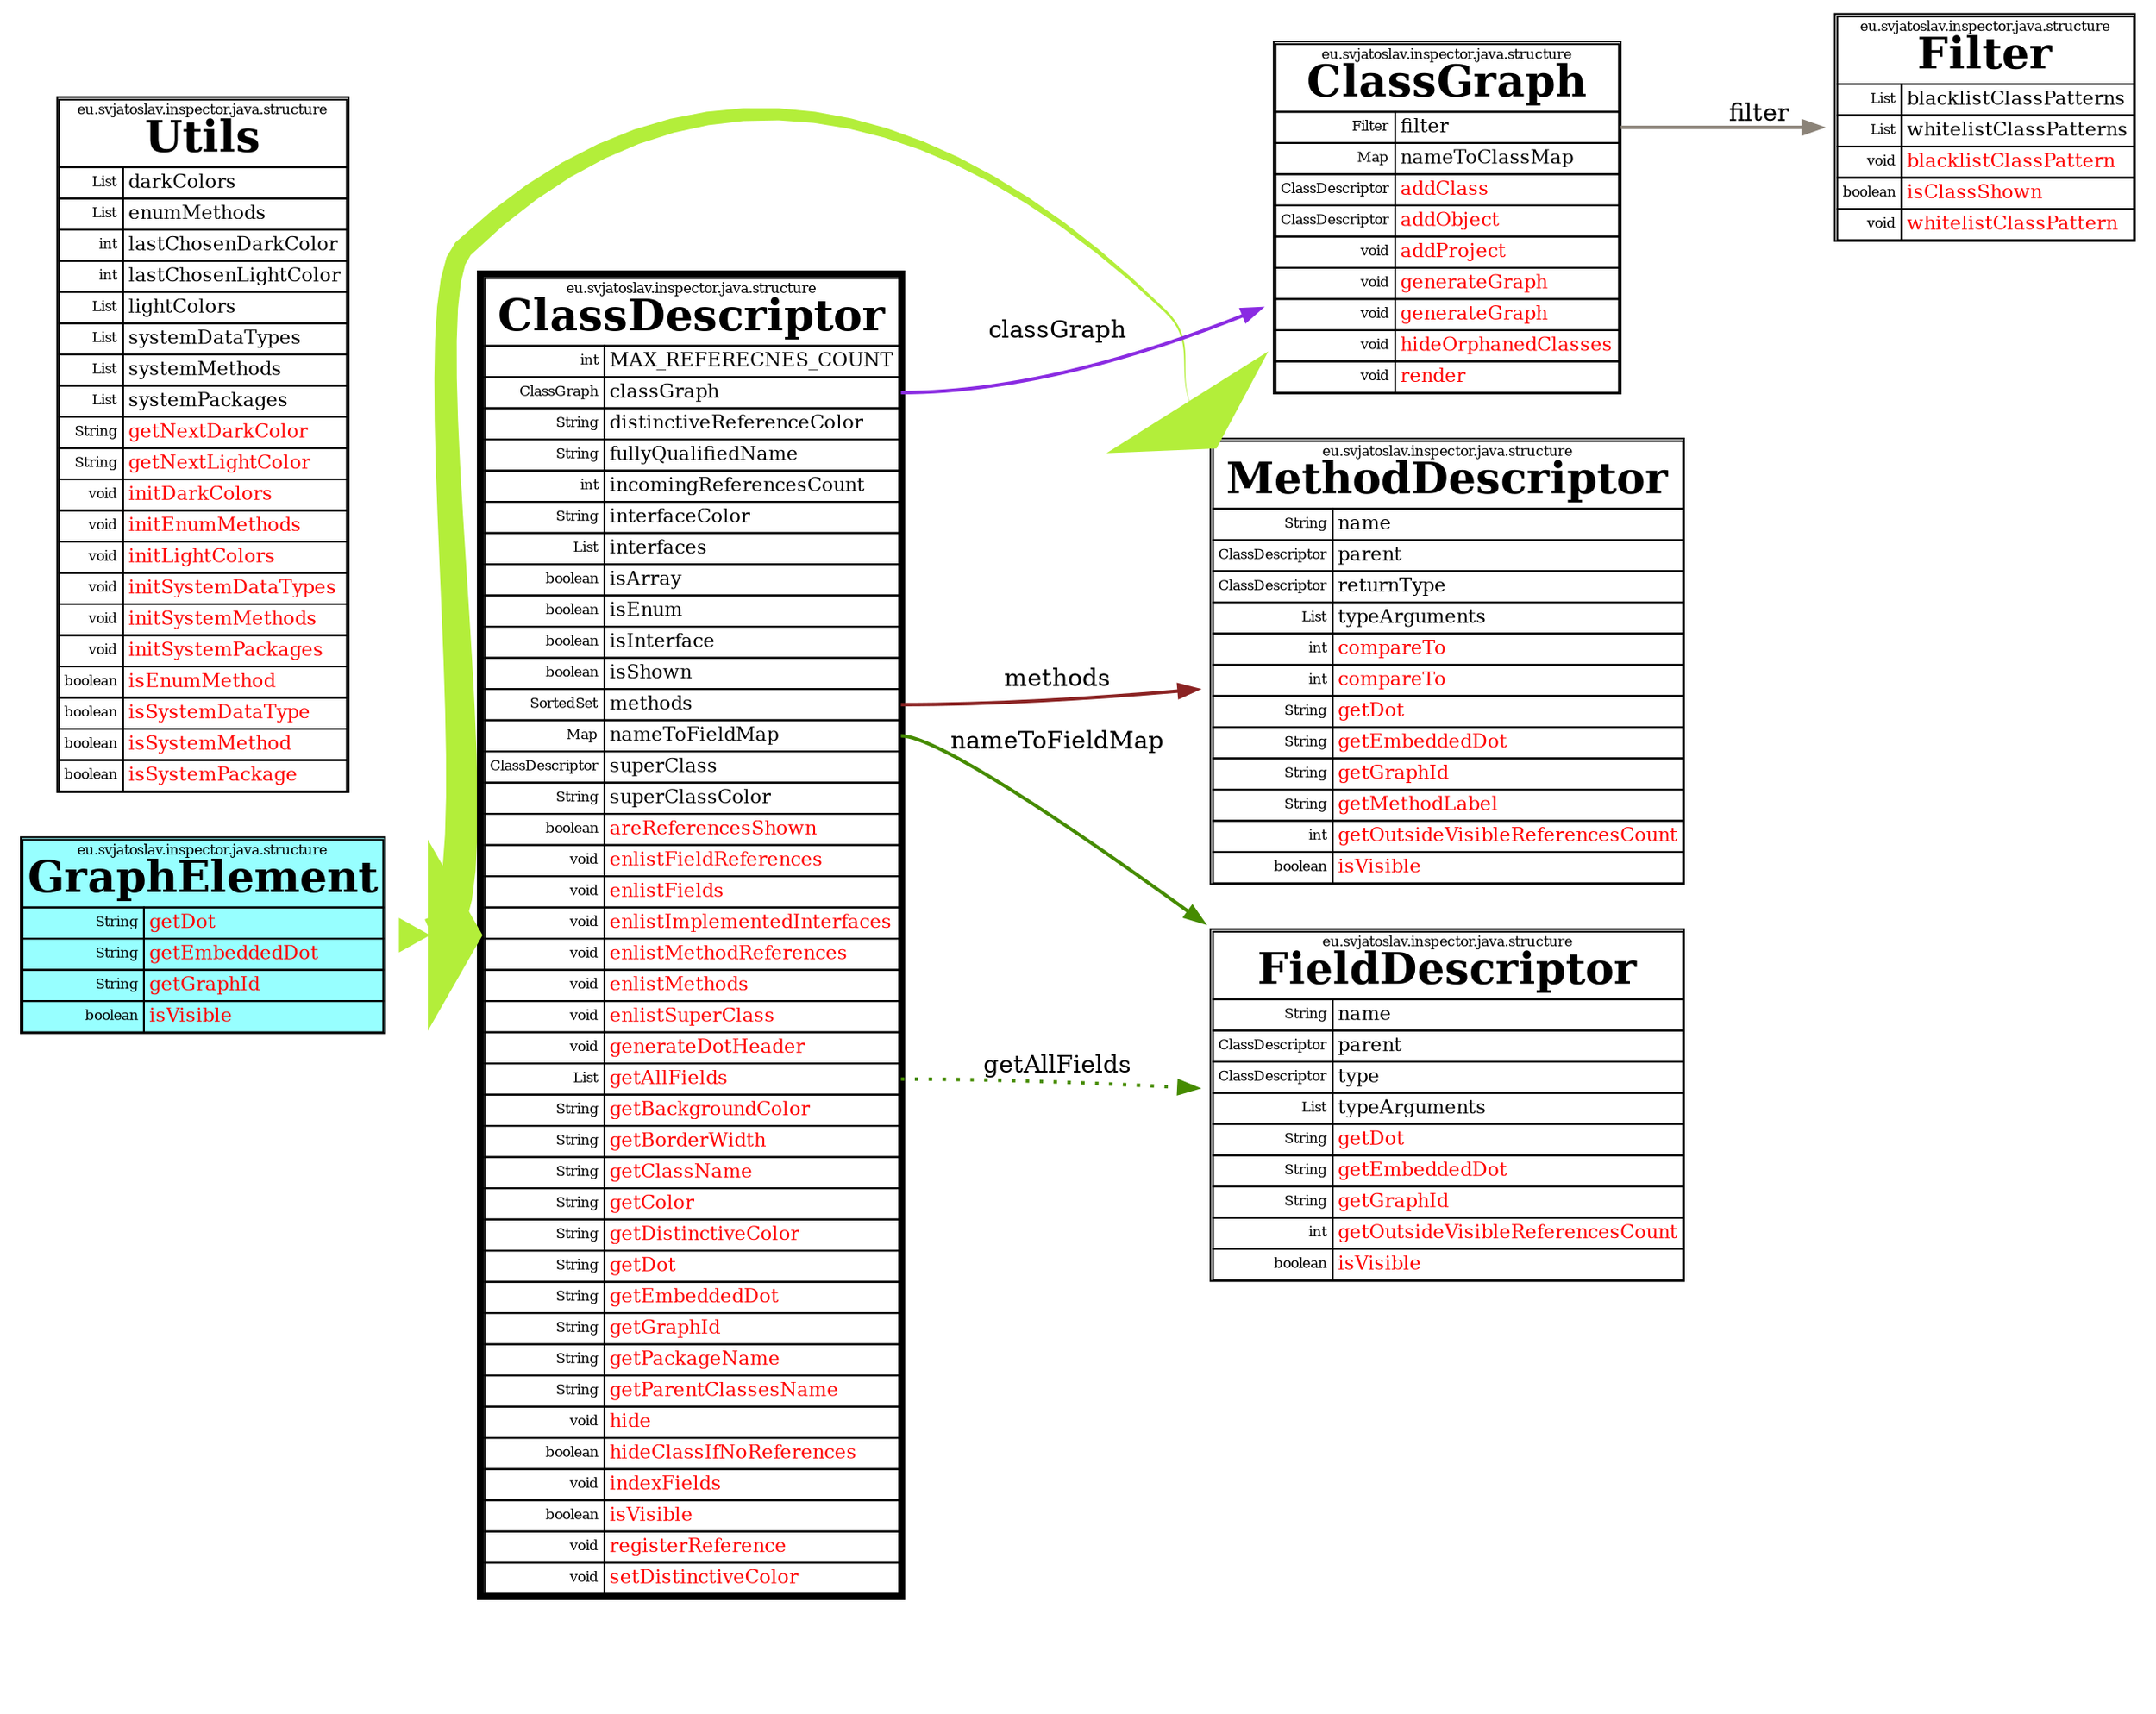 digraph Java {
graph [rankdir=LR, overlap = false, concentrate=true];

// Class: eu.svjatoslav.inspector.java.structure.Filter
    class_eu_svjatoslav_inspector_java_structure_Filter[label=<<TABLE  BORDER="1" CELLBORDER="1" CELLSPACING="0">

    // class descriptor header
    <TR><TD colspan="2" PORT="f0"><FONT POINT-SIZE="8.0" >eu.svjatoslav.inspector.java.structure</FONT><br/><FONT POINT-SIZE="25.0"><B>Filter</B></FONT></TD></TR>

    // fields:
        // blacklistClassPatterns
        <TR><td ALIGN="right"><FONT POINT-SIZE="8.0">List</FONT></td><TD PORT="blacklistClassPatterns" ALIGN="left"><FONT POINT-SIZE="11.0">blacklistClassPatterns</FONT></TD></TR>
        // whitelistClassPatterns
        <TR><td ALIGN="right"><FONT POINT-SIZE="8.0">List</FONT></td><TD PORT="whitelistClassPatterns" ALIGN="left"><FONT POINT-SIZE="11.0">whitelistClassPatterns</FONT></TD></TR>

    // methods:
        // blacklistClassPattern
        <TR><td ALIGN="right"><FONT POINT-SIZE="8.0">void</FONT></td><TD PORT="blacklistClassPattern" ALIGN="left"><FONT COLOR ="red" POINT-SIZE="11.0">blacklistClassPattern</FONT></TD></TR>
        // isClassShown
        <TR><td ALIGN="right"><FONT POINT-SIZE="8.0">boolean</FONT></td><TD PORT="isClassShown" ALIGN="left"><FONT COLOR ="red" POINT-SIZE="11.0">isClassShown</FONT></TD></TR>
        // whitelistClassPattern
        <TR><td ALIGN="right"><FONT POINT-SIZE="8.0">void</FONT></td><TD PORT="whitelistClassPattern" ALIGN="left"><FONT COLOR ="red" POINT-SIZE="11.0">whitelistClassPattern</FONT></TD></TR>
    </TABLE>>, shape="none"];

    // field references to other classes

    // method references to other classes

// Class: eu.svjatoslav.inspector.java.structure.FieldDescriptor
    class_eu_svjatoslav_inspector_java_structure_FieldDescriptor[label=<<TABLE  BORDER="1" CELLBORDER="1" CELLSPACING="0">

    // class descriptor header
    <TR><TD colspan="2" PORT="f0"><FONT POINT-SIZE="8.0" >eu.svjatoslav.inspector.java.structure</FONT><br/><FONT POINT-SIZE="25.0"><B>FieldDescriptor</B></FONT></TD></TR>

    // fields:
        // name
        <TR><td ALIGN="right"><FONT POINT-SIZE="8.0">String</FONT></td><TD PORT="name" ALIGN="left"><FONT POINT-SIZE="11.0">name</FONT></TD></TR>
        // parent
        <TR><td ALIGN="right"><FONT POINT-SIZE="8.0">ClassDescriptor</FONT></td><TD PORT="parent" ALIGN="left"><FONT POINT-SIZE="11.0">parent</FONT></TD></TR>
        // type
        <TR><td ALIGN="right"><FONT POINT-SIZE="8.0">ClassDescriptor</FONT></td><TD PORT="type" ALIGN="left"><FONT POINT-SIZE="11.0">type</FONT></TD></TR>
        // typeArguments
        <TR><td ALIGN="right"><FONT POINT-SIZE="8.0">List</FONT></td><TD PORT="typeArguments" ALIGN="left"><FONT POINT-SIZE="11.0">typeArguments</FONT></TD></TR>

    // methods:
        // getDot
        <TR><td ALIGN="right"><FONT POINT-SIZE="8.0">String</FONT></td><TD PORT="getDot" ALIGN="left"><FONT COLOR ="red" POINT-SIZE="11.0">getDot</FONT></TD></TR>
        // getEmbeddedDot
        <TR><td ALIGN="right"><FONT POINT-SIZE="8.0">String</FONT></td><TD PORT="getEmbeddedDot" ALIGN="left"><FONT COLOR ="red" POINT-SIZE="11.0">getEmbeddedDot</FONT></TD></TR>
        // getGraphId
        <TR><td ALIGN="right"><FONT POINT-SIZE="8.0">String</FONT></td><TD PORT="getGraphId" ALIGN="left"><FONT COLOR ="red" POINT-SIZE="11.0">getGraphId</FONT></TD></TR>
        // getOutsideVisibleReferencesCount
        <TR><td ALIGN="right"><FONT POINT-SIZE="8.0">int</FONT></td><TD PORT="getOutsideVisibleReferencesCount" ALIGN="left"><FONT COLOR ="red" POINT-SIZE="11.0">getOutsideVisibleReferencesCount</FONT></TD></TR>
        // isVisible
        <TR><td ALIGN="right"><FONT POINT-SIZE="8.0">boolean</FONT></td><TD PORT="isVisible" ALIGN="left"><FONT COLOR ="red" POINT-SIZE="11.0">isVisible</FONT></TD></TR>
    </TABLE>>, shape="none"];

    // field references to other classes

    // method references to other classes

    // interfaces implemented by class: eu.svjatoslav.inspector.java.structure.FieldDescriptor
    class_eu_svjatoslav_inspector_java_structure_GraphElement -> class_eu_svjatoslav_inspector_java_structure_FieldDescriptor[style="dotted, tapered", color="olivedrab2", penwidth=20, dir="forward"];

// Class: eu.svjatoslav.inspector.java.structure.MethodDescriptor
    class_eu_svjatoslav_inspector_java_structure_MethodDescriptor[label=<<TABLE  BORDER="1" CELLBORDER="1" CELLSPACING="0">

    // class descriptor header
    <TR><TD colspan="2" PORT="f0"><FONT POINT-SIZE="8.0" >eu.svjatoslav.inspector.java.structure</FONT><br/><FONT POINT-SIZE="25.0"><B>MethodDescriptor</B></FONT></TD></TR>

    // fields:
        // name
        <TR><td ALIGN="right"><FONT POINT-SIZE="8.0">String</FONT></td><TD PORT="name" ALIGN="left"><FONT POINT-SIZE="11.0">name</FONT></TD></TR>
        // parent
        <TR><td ALIGN="right"><FONT POINT-SIZE="8.0">ClassDescriptor</FONT></td><TD PORT="parent" ALIGN="left"><FONT POINT-SIZE="11.0">parent</FONT></TD></TR>
        // returnType
        <TR><td ALIGN="right"><FONT POINT-SIZE="8.0">ClassDescriptor</FONT></td><TD PORT="returnType" ALIGN="left"><FONT POINT-SIZE="11.0">returnType</FONT></TD></TR>
        // typeArguments
        <TR><td ALIGN="right"><FONT POINT-SIZE="8.0">List</FONT></td><TD PORT="typeArguments" ALIGN="left"><FONT POINT-SIZE="11.0">typeArguments</FONT></TD></TR>

    // methods:
        // compareTo
        <TR><td ALIGN="right"><FONT POINT-SIZE="8.0">int</FONT></td><TD PORT="compareTo" ALIGN="left"><FONT COLOR ="red" POINT-SIZE="11.0">compareTo</FONT></TD></TR>
        // compareTo
        <TR><td ALIGN="right"><FONT POINT-SIZE="8.0">int</FONT></td><TD PORT="compareTo" ALIGN="left"><FONT COLOR ="red" POINT-SIZE="11.0">compareTo</FONT></TD></TR>
        // getDot
        <TR><td ALIGN="right"><FONT POINT-SIZE="8.0">String</FONT></td><TD PORT="getDot" ALIGN="left"><FONT COLOR ="red" POINT-SIZE="11.0">getDot</FONT></TD></TR>
        // getEmbeddedDot
        <TR><td ALIGN="right"><FONT POINT-SIZE="8.0">String</FONT></td><TD PORT="getEmbeddedDot" ALIGN="left"><FONT COLOR ="red" POINT-SIZE="11.0">getEmbeddedDot</FONT></TD></TR>
        // getGraphId
        <TR><td ALIGN="right"><FONT POINT-SIZE="8.0">String</FONT></td><TD PORT="getGraphId" ALIGN="left"><FONT COLOR ="red" POINT-SIZE="11.0">getGraphId</FONT></TD></TR>
        // getMethodLabel
        <TR><td ALIGN="right"><FONT POINT-SIZE="8.0">String</FONT></td><TD PORT="getMethodLabel" ALIGN="left"><FONT COLOR ="red" POINT-SIZE="11.0">getMethodLabel</FONT></TD></TR>
        // getOutsideVisibleReferencesCount
        <TR><td ALIGN="right"><FONT POINT-SIZE="8.0">int</FONT></td><TD PORT="getOutsideVisibleReferencesCount" ALIGN="left"><FONT COLOR ="red" POINT-SIZE="11.0">getOutsideVisibleReferencesCount</FONT></TD></TR>
        // isVisible
        <TR><td ALIGN="right"><FONT POINT-SIZE="8.0">boolean</FONT></td><TD PORT="isVisible" ALIGN="left"><FONT COLOR ="red" POINT-SIZE="11.0">isVisible</FONT></TD></TR>
    </TABLE>>, shape="none"];

    // field references to other classes

    // method references to other classes

    // interfaces implemented by class: eu.svjatoslav.inspector.java.structure.MethodDescriptor
    class_eu_svjatoslav_inspector_java_structure_GraphElement -> class_eu_svjatoslav_inspector_java_structure_MethodDescriptor[style="dotted, tapered", color="olivedrab2", penwidth=20, dir="forward"];

// Class: eu.svjatoslav.inspector.java.structure.Utils
    class_eu_svjatoslav_inspector_java_structure_Utils[label=<<TABLE  BORDER="1" CELLBORDER="1" CELLSPACING="0">

    // class descriptor header
    <TR><TD colspan="2" PORT="f0"><FONT POINT-SIZE="8.0" >eu.svjatoslav.inspector.java.structure</FONT><br/><FONT POINT-SIZE="25.0"><B>Utils</B></FONT></TD></TR>

    // fields:
        // darkColors
        <TR><td ALIGN="right"><FONT POINT-SIZE="8.0">List</FONT></td><TD PORT="darkColors" ALIGN="left"><FONT POINT-SIZE="11.0">darkColors</FONT></TD></TR>
        // enumMethods
        <TR><td ALIGN="right"><FONT POINT-SIZE="8.0">List</FONT></td><TD PORT="enumMethods" ALIGN="left"><FONT POINT-SIZE="11.0">enumMethods</FONT></TD></TR>
        // lastChosenDarkColor
        <TR><td ALIGN="right"><FONT POINT-SIZE="8.0">int</FONT></td><TD PORT="lastChosenDarkColor" ALIGN="left"><FONT POINT-SIZE="11.0">lastChosenDarkColor</FONT></TD></TR>
        // lastChosenLightColor
        <TR><td ALIGN="right"><FONT POINT-SIZE="8.0">int</FONT></td><TD PORT="lastChosenLightColor" ALIGN="left"><FONT POINT-SIZE="11.0">lastChosenLightColor</FONT></TD></TR>
        // lightColors
        <TR><td ALIGN="right"><FONT POINT-SIZE="8.0">List</FONT></td><TD PORT="lightColors" ALIGN="left"><FONT POINT-SIZE="11.0">lightColors</FONT></TD></TR>
        // systemDataTypes
        <TR><td ALIGN="right"><FONT POINT-SIZE="8.0">List</FONT></td><TD PORT="systemDataTypes" ALIGN="left"><FONT POINT-SIZE="11.0">systemDataTypes</FONT></TD></TR>
        // systemMethods
        <TR><td ALIGN="right"><FONT POINT-SIZE="8.0">List</FONT></td><TD PORT="systemMethods" ALIGN="left"><FONT POINT-SIZE="11.0">systemMethods</FONT></TD></TR>
        // systemPackages
        <TR><td ALIGN="right"><FONT POINT-SIZE="8.0">List</FONT></td><TD PORT="systemPackages" ALIGN="left"><FONT POINT-SIZE="11.0">systemPackages</FONT></TD></TR>

    // methods:
        // getNextDarkColor
        <TR><td ALIGN="right"><FONT POINT-SIZE="8.0">String</FONT></td><TD PORT="getNextDarkColor" ALIGN="left"><FONT COLOR ="red" POINT-SIZE="11.0">getNextDarkColor</FONT></TD></TR>
        // getNextLightColor
        <TR><td ALIGN="right"><FONT POINT-SIZE="8.0">String</FONT></td><TD PORT="getNextLightColor" ALIGN="left"><FONT COLOR ="red" POINT-SIZE="11.0">getNextLightColor</FONT></TD></TR>
        // initDarkColors
        <TR><td ALIGN="right"><FONT POINT-SIZE="8.0">void</FONT></td><TD PORT="initDarkColors" ALIGN="left"><FONT COLOR ="red" POINT-SIZE="11.0">initDarkColors</FONT></TD></TR>
        // initEnumMethods
        <TR><td ALIGN="right"><FONT POINT-SIZE="8.0">void</FONT></td><TD PORT="initEnumMethods" ALIGN="left"><FONT COLOR ="red" POINT-SIZE="11.0">initEnumMethods</FONT></TD></TR>
        // initLightColors
        <TR><td ALIGN="right"><FONT POINT-SIZE="8.0">void</FONT></td><TD PORT="initLightColors" ALIGN="left"><FONT COLOR ="red" POINT-SIZE="11.0">initLightColors</FONT></TD></TR>
        // initSystemDataTypes
        <TR><td ALIGN="right"><FONT POINT-SIZE="8.0">void</FONT></td><TD PORT="initSystemDataTypes" ALIGN="left"><FONT COLOR ="red" POINT-SIZE="11.0">initSystemDataTypes</FONT></TD></TR>
        // initSystemMethods
        <TR><td ALIGN="right"><FONT POINT-SIZE="8.0">void</FONT></td><TD PORT="initSystemMethods" ALIGN="left"><FONT COLOR ="red" POINT-SIZE="11.0">initSystemMethods</FONT></TD></TR>
        // initSystemPackages
        <TR><td ALIGN="right"><FONT POINT-SIZE="8.0">void</FONT></td><TD PORT="initSystemPackages" ALIGN="left"><FONT COLOR ="red" POINT-SIZE="11.0">initSystemPackages</FONT></TD></TR>
        // isEnumMethod
        <TR><td ALIGN="right"><FONT POINT-SIZE="8.0">boolean</FONT></td><TD PORT="isEnumMethod" ALIGN="left"><FONT COLOR ="red" POINT-SIZE="11.0">isEnumMethod</FONT></TD></TR>
        // isSystemDataType
        <TR><td ALIGN="right"><FONT POINT-SIZE="8.0">boolean</FONT></td><TD PORT="isSystemDataType" ALIGN="left"><FONT COLOR ="red" POINT-SIZE="11.0">isSystemDataType</FONT></TD></TR>
        // isSystemMethod
        <TR><td ALIGN="right"><FONT POINT-SIZE="8.0">boolean</FONT></td><TD PORT="isSystemMethod" ALIGN="left"><FONT COLOR ="red" POINT-SIZE="11.0">isSystemMethod</FONT></TD></TR>
        // isSystemPackage
        <TR><td ALIGN="right"><FONT POINT-SIZE="8.0">boolean</FONT></td><TD PORT="isSystemPackage" ALIGN="left"><FONT COLOR ="red" POINT-SIZE="11.0">isSystemPackage</FONT></TD></TR>
    </TABLE>>, shape="none"];

    // field references to other classes

    // method references to other classes

// Class: eu.svjatoslav.inspector.java.structure.GraphElement
    class_eu_svjatoslav_inspector_java_structure_GraphElement[label=<<TABLE bgcolor="darkslategray1" BORDER="1" CELLBORDER="1" CELLSPACING="0">

    // class descriptor header
    <TR><TD colspan="2" PORT="f0"><FONT POINT-SIZE="8.0" >eu.svjatoslav.inspector.java.structure</FONT><br/><FONT POINT-SIZE="25.0"><B>GraphElement</B></FONT></TD></TR>

    // methods:
        // getDot
        <TR><td ALIGN="right"><FONT POINT-SIZE="8.0">String</FONT></td><TD PORT="getDot" ALIGN="left"><FONT COLOR ="red" POINT-SIZE="11.0">getDot</FONT></TD></TR>
        // getEmbeddedDot
        <TR><td ALIGN="right"><FONT POINT-SIZE="8.0">String</FONT></td><TD PORT="getEmbeddedDot" ALIGN="left"><FONT COLOR ="red" POINT-SIZE="11.0">getEmbeddedDot</FONT></TD></TR>
        // getGraphId
        <TR><td ALIGN="right"><FONT POINT-SIZE="8.0">String</FONT></td><TD PORT="getGraphId" ALIGN="left"><FONT COLOR ="red" POINT-SIZE="11.0">getGraphId</FONT></TD></TR>
        // isVisible
        <TR><td ALIGN="right"><FONT POINT-SIZE="8.0">boolean</FONT></td><TD PORT="isVisible" ALIGN="left"><FONT COLOR ="red" POINT-SIZE="11.0">isVisible</FONT></TD></TR>
    </TABLE>>, shape="none"];

    // method references to other classes

// Class: eu.svjatoslav.inspector.java.structure.ClassGraph
    class_eu_svjatoslav_inspector_java_structure_ClassGraph[label=<<TABLE  BORDER="1" CELLBORDER="1" CELLSPACING="0">

    // class descriptor header
    <TR><TD colspan="2" PORT="f0"><FONT POINT-SIZE="8.0" >eu.svjatoslav.inspector.java.structure</FONT><br/><FONT POINT-SIZE="25.0"><B>ClassGraph</B></FONT></TD></TR>

    // fields:
        // filter
        <TR><td ALIGN="right"><FONT POINT-SIZE="8.0">Filter</FONT></td><TD PORT="filter" ALIGN="left"><FONT POINT-SIZE="11.0">filter</FONT></TD></TR>
        // nameToClassMap
        <TR><td ALIGN="right"><FONT POINT-SIZE="8.0">Map</FONT></td><TD PORT="nameToClassMap" ALIGN="left"><FONT POINT-SIZE="11.0">nameToClassMap</FONT></TD></TR>

    // methods:
        // addClass
        <TR><td ALIGN="right"><FONT POINT-SIZE="8.0">ClassDescriptor</FONT></td><TD PORT="addClass" ALIGN="left"><FONT COLOR ="red" POINT-SIZE="11.0">addClass</FONT></TD></TR>
        // addObject
        <TR><td ALIGN="right"><FONT POINT-SIZE="8.0">ClassDescriptor</FONT></td><TD PORT="addObject" ALIGN="left"><FONT COLOR ="red" POINT-SIZE="11.0">addObject</FONT></TD></TR>
        // addProject
        <TR><td ALIGN="right"><FONT POINT-SIZE="8.0">void</FONT></td><TD PORT="addProject" ALIGN="left"><FONT COLOR ="red" POINT-SIZE="11.0">addProject</FONT></TD></TR>
        // generateGraph
        <TR><td ALIGN="right"><FONT POINT-SIZE="8.0">void</FONT></td><TD PORT="generateGraph" ALIGN="left"><FONT COLOR ="red" POINT-SIZE="11.0">generateGraph</FONT></TD></TR>
        // generateGraph
        <TR><td ALIGN="right"><FONT POINT-SIZE="8.0">void</FONT></td><TD PORT="generateGraph" ALIGN="left"><FONT COLOR ="red" POINT-SIZE="11.0">generateGraph</FONT></TD></TR>
        // hideOrphanedClasses
        <TR><td ALIGN="right"><FONT POINT-SIZE="8.0">void</FONT></td><TD PORT="hideOrphanedClasses" ALIGN="left"><FONT COLOR ="red" POINT-SIZE="11.0">hideOrphanedClasses</FONT></TD></TR>
        // render
        <TR><td ALIGN="right"><FONT POINT-SIZE="8.0">void</FONT></td><TD PORT="render" ALIGN="left"><FONT COLOR ="red" POINT-SIZE="11.0">render</FONT></TD></TR>
    </TABLE>>, shape="none"];

    // field references to other classes
    class_eu_svjatoslav_inspector_java_structure_ClassGraph:filter -> class_eu_svjatoslav_inspector_java_structure_Filter[label="filter", color="antiquewhite4", style="bold"];

    // method references to other classes

// Class: eu.svjatoslav.inspector.java.structure.ClassDescriptor
    class_eu_svjatoslav_inspector_java_structure_ClassDescriptor[label=<<TABLE  BORDER="4" CELLBORDER="1" CELLSPACING="0">

    // class descriptor header
    <TR><TD colspan="2" PORT="f0"><FONT POINT-SIZE="8.0" >eu.svjatoslav.inspector.java.structure</FONT><br/><FONT POINT-SIZE="25.0"><B>ClassDescriptor</B></FONT></TD></TR>

    // fields:
        // MAX_REFERECNES_COUNT
        <TR><td ALIGN="right"><FONT POINT-SIZE="8.0">int</FONT></td><TD PORT="MAX_REFERECNES_COUNT" ALIGN="left"><FONT POINT-SIZE="11.0">MAX_REFERECNES_COUNT</FONT></TD></TR>
        // classGraph
        <TR><td ALIGN="right"><FONT POINT-SIZE="8.0">ClassGraph</FONT></td><TD PORT="classGraph" ALIGN="left"><FONT POINT-SIZE="11.0">classGraph</FONT></TD></TR>
        // distinctiveReferenceColor
        <TR><td ALIGN="right"><FONT POINT-SIZE="8.0">String</FONT></td><TD PORT="distinctiveReferenceColor" ALIGN="left"><FONT POINT-SIZE="11.0">distinctiveReferenceColor</FONT></TD></TR>
        // fullyQualifiedName
        <TR><td ALIGN="right"><FONT POINT-SIZE="8.0">String</FONT></td><TD PORT="fullyQualifiedName" ALIGN="left"><FONT POINT-SIZE="11.0">fullyQualifiedName</FONT></TD></TR>
        // incomingReferencesCount
        <TR><td ALIGN="right"><FONT POINT-SIZE="8.0">int</FONT></td><TD PORT="incomingReferencesCount" ALIGN="left"><FONT POINT-SIZE="11.0">incomingReferencesCount</FONT></TD></TR>
        // interfaceColor
        <TR><td ALIGN="right"><FONT POINT-SIZE="8.0">String</FONT></td><TD PORT="interfaceColor" ALIGN="left"><FONT POINT-SIZE="11.0">interfaceColor</FONT></TD></TR>
        // interfaces
        <TR><td ALIGN="right"><FONT POINT-SIZE="8.0">List</FONT></td><TD PORT="interfaces" ALIGN="left"><FONT POINT-SIZE="11.0">interfaces</FONT></TD></TR>
        // isArray
        <TR><td ALIGN="right"><FONT POINT-SIZE="8.0">boolean</FONT></td><TD PORT="isArray" ALIGN="left"><FONT POINT-SIZE="11.0">isArray</FONT></TD></TR>
        // isEnum
        <TR><td ALIGN="right"><FONT POINT-SIZE="8.0">boolean</FONT></td><TD PORT="isEnum" ALIGN="left"><FONT POINT-SIZE="11.0">isEnum</FONT></TD></TR>
        // isInterface
        <TR><td ALIGN="right"><FONT POINT-SIZE="8.0">boolean</FONT></td><TD PORT="isInterface" ALIGN="left"><FONT POINT-SIZE="11.0">isInterface</FONT></TD></TR>
        // isShown
        <TR><td ALIGN="right"><FONT POINT-SIZE="8.0">boolean</FONT></td><TD PORT="isShown" ALIGN="left"><FONT POINT-SIZE="11.0">isShown</FONT></TD></TR>
        // methods
        <TR><td ALIGN="right"><FONT POINT-SIZE="8.0">SortedSet</FONT></td><TD PORT="methods" ALIGN="left"><FONT POINT-SIZE="11.0">methods</FONT></TD></TR>
        // nameToFieldMap
        <TR><td ALIGN="right"><FONT POINT-SIZE="8.0">Map</FONT></td><TD PORT="nameToFieldMap" ALIGN="left"><FONT POINT-SIZE="11.0">nameToFieldMap</FONT></TD></TR>
        // superClass
        <TR><td ALIGN="right"><FONT POINT-SIZE="8.0">ClassDescriptor</FONT></td><TD PORT="superClass" ALIGN="left"><FONT POINT-SIZE="11.0">superClass</FONT></TD></TR>
        // superClassColor
        <TR><td ALIGN="right"><FONT POINT-SIZE="8.0">String</FONT></td><TD PORT="superClassColor" ALIGN="left"><FONT POINT-SIZE="11.0">superClassColor</FONT></TD></TR>

    // methods:
        // areReferencesShown
        <TR><td ALIGN="right"><FONT POINT-SIZE="8.0">boolean</FONT></td><TD PORT="areReferencesShown" ALIGN="left"><FONT COLOR ="red" POINT-SIZE="11.0">areReferencesShown</FONT></TD></TR>
        // enlistFieldReferences
        <TR><td ALIGN="right"><FONT POINT-SIZE="8.0">void</FONT></td><TD PORT="enlistFieldReferences" ALIGN="left"><FONT COLOR ="red" POINT-SIZE="11.0">enlistFieldReferences</FONT></TD></TR>
        // enlistFields
        <TR><td ALIGN="right"><FONT POINT-SIZE="8.0">void</FONT></td><TD PORT="enlistFields" ALIGN="left"><FONT COLOR ="red" POINT-SIZE="11.0">enlistFields</FONT></TD></TR>
        // enlistImplementedInterfaces
        <TR><td ALIGN="right"><FONT POINT-SIZE="8.0">void</FONT></td><TD PORT="enlistImplementedInterfaces" ALIGN="left"><FONT COLOR ="red" POINT-SIZE="11.0">enlistImplementedInterfaces</FONT></TD></TR>
        // enlistMethodReferences
        <TR><td ALIGN="right"><FONT POINT-SIZE="8.0">void</FONT></td><TD PORT="enlistMethodReferences" ALIGN="left"><FONT COLOR ="red" POINT-SIZE="11.0">enlistMethodReferences</FONT></TD></TR>
        // enlistMethods
        <TR><td ALIGN="right"><FONT POINT-SIZE="8.0">void</FONT></td><TD PORT="enlistMethods" ALIGN="left"><FONT COLOR ="red" POINT-SIZE="11.0">enlistMethods</FONT></TD></TR>
        // enlistSuperClass
        <TR><td ALIGN="right"><FONT POINT-SIZE="8.0">void</FONT></td><TD PORT="enlistSuperClass" ALIGN="left"><FONT COLOR ="red" POINT-SIZE="11.0">enlistSuperClass</FONT></TD></TR>
        // generateDotHeader
        <TR><td ALIGN="right"><FONT POINT-SIZE="8.0">void</FONT></td><TD PORT="generateDotHeader" ALIGN="left"><FONT COLOR ="red" POINT-SIZE="11.0">generateDotHeader</FONT></TD></TR>
        // getAllFields
        <TR><td ALIGN="right"><FONT POINT-SIZE="8.0">List</FONT></td><TD PORT="getAllFields" ALIGN="left"><FONT COLOR ="red" POINT-SIZE="11.0">getAllFields</FONT></TD></TR>
        // getBackgroundColor
        <TR><td ALIGN="right"><FONT POINT-SIZE="8.0">String</FONT></td><TD PORT="getBackgroundColor" ALIGN="left"><FONT COLOR ="red" POINT-SIZE="11.0">getBackgroundColor</FONT></TD></TR>
        // getBorderWidth
        <TR><td ALIGN="right"><FONT POINT-SIZE="8.0">String</FONT></td><TD PORT="getBorderWidth" ALIGN="left"><FONT COLOR ="red" POINT-SIZE="11.0">getBorderWidth</FONT></TD></TR>
        // getClassName
        <TR><td ALIGN="right"><FONT POINT-SIZE="8.0">String</FONT></td><TD PORT="getClassName" ALIGN="left"><FONT COLOR ="red" POINT-SIZE="11.0">getClassName</FONT></TD></TR>
        // getColor
        <TR><td ALIGN="right"><FONT POINT-SIZE="8.0">String</FONT></td><TD PORT="getColor" ALIGN="left"><FONT COLOR ="red" POINT-SIZE="11.0">getColor</FONT></TD></TR>
        // getDistinctiveColor
        <TR><td ALIGN="right"><FONT POINT-SIZE="8.0">String</FONT></td><TD PORT="getDistinctiveColor" ALIGN="left"><FONT COLOR ="red" POINT-SIZE="11.0">getDistinctiveColor</FONT></TD></TR>
        // getDot
        <TR><td ALIGN="right"><FONT POINT-SIZE="8.0">String</FONT></td><TD PORT="getDot" ALIGN="left"><FONT COLOR ="red" POINT-SIZE="11.0">getDot</FONT></TD></TR>
        // getEmbeddedDot
        <TR><td ALIGN="right"><FONT POINT-SIZE="8.0">String</FONT></td><TD PORT="getEmbeddedDot" ALIGN="left"><FONT COLOR ="red" POINT-SIZE="11.0">getEmbeddedDot</FONT></TD></TR>
        // getGraphId
        <TR><td ALIGN="right"><FONT POINT-SIZE="8.0">String</FONT></td><TD PORT="getGraphId" ALIGN="left"><FONT COLOR ="red" POINT-SIZE="11.0">getGraphId</FONT></TD></TR>
        // getPackageName
        <TR><td ALIGN="right"><FONT POINT-SIZE="8.0">String</FONT></td><TD PORT="getPackageName" ALIGN="left"><FONT COLOR ="red" POINT-SIZE="11.0">getPackageName</FONT></TD></TR>
        // getParentClassesName
        <TR><td ALIGN="right"><FONT POINT-SIZE="8.0">String</FONT></td><TD PORT="getParentClassesName" ALIGN="left"><FONT COLOR ="red" POINT-SIZE="11.0">getParentClassesName</FONT></TD></TR>
        // hide
        <TR><td ALIGN="right"><FONT POINT-SIZE="8.0">void</FONT></td><TD PORT="hide" ALIGN="left"><FONT COLOR ="red" POINT-SIZE="11.0">hide</FONT></TD></TR>
        // hideClassIfNoReferences
        <TR><td ALIGN="right"><FONT POINT-SIZE="8.0">boolean</FONT></td><TD PORT="hideClassIfNoReferences" ALIGN="left"><FONT COLOR ="red" POINT-SIZE="11.0">hideClassIfNoReferences</FONT></TD></TR>
        // indexFields
        <TR><td ALIGN="right"><FONT POINT-SIZE="8.0">void</FONT></td><TD PORT="indexFields" ALIGN="left"><FONT COLOR ="red" POINT-SIZE="11.0">indexFields</FONT></TD></TR>
        // isVisible
        <TR><td ALIGN="right"><FONT POINT-SIZE="8.0">boolean</FONT></td><TD PORT="isVisible" ALIGN="left"><FONT COLOR ="red" POINT-SIZE="11.0">isVisible</FONT></TD></TR>
        // registerReference
        <TR><td ALIGN="right"><FONT POINT-SIZE="8.0">void</FONT></td><TD PORT="registerReference" ALIGN="left"><FONT COLOR ="red" POINT-SIZE="11.0">registerReference</FONT></TD></TR>
        // setDistinctiveColor
        <TR><td ALIGN="right"><FONT POINT-SIZE="8.0">void</FONT></td><TD PORT="setDistinctiveColor" ALIGN="left"><FONT COLOR ="red" POINT-SIZE="11.0">setDistinctiveColor</FONT></TD></TR>
    </TABLE>>, shape="none"];

    // field references to other classes
    class_eu_svjatoslav_inspector_java_structure_ClassDescriptor:classGraph -> class_eu_svjatoslav_inspector_java_structure_ClassGraph[label="classGraph", color="blueviolet", style="bold"];
    class_eu_svjatoslav_inspector_java_structure_ClassDescriptor:methods -> class_eu_svjatoslav_inspector_java_structure_MethodDescriptor[label="methods", color="brown4", style="bold"];
    class_eu_svjatoslav_inspector_java_structure_ClassDescriptor:nameToFieldMap -> class_eu_svjatoslav_inspector_java_structure_FieldDescriptor[label="nameToFieldMap", color="chartreuse4", style="bold"];

    // method references to other classes
    class_eu_svjatoslav_inspector_java_structure_ClassDescriptor:getAllFields -> class_eu_svjatoslav_inspector_java_structure_FieldDescriptor[label="getAllFields", color="chartreuse4", style="dotted, bold"];

    // interfaces implemented by class: eu.svjatoslav.inspector.java.structure.ClassDescriptor
    class_eu_svjatoslav_inspector_java_structure_GraphElement -> class_eu_svjatoslav_inspector_java_structure_ClassDescriptor[style="dotted, tapered", color="olivedrab2", penwidth=20, dir="forward"];
}
